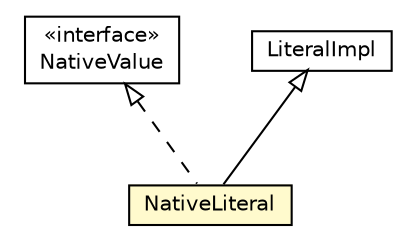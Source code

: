 #!/usr/local/bin/dot
#
# Class diagram 
# Generated by UMLGraph version R5_6-24-gf6e263 (http://www.umlgraph.org/)
#

digraph G {
	edge [fontname="Helvetica",fontsize=10,labelfontname="Helvetica",labelfontsize=10];
	node [fontname="Helvetica",fontsize=10,shape=plaintext];
	nodesep=0.25;
	ranksep=0.5;
	// org.universAAL.context.sesame.sail.model.NativeValue
	c5940876 [label=<<table title="org.universAAL.context.sesame.sail.model.NativeValue" border="0" cellborder="1" cellspacing="0" cellpadding="2" port="p" href="./NativeValue.html">
		<tr><td><table border="0" cellspacing="0" cellpadding="1">
<tr><td align="center" balign="center"> &#171;interface&#187; </td></tr>
<tr><td align="center" balign="center"> NativeValue </td></tr>
		</table></td></tr>
		</table>>, URL="./NativeValue.html", fontname="Helvetica", fontcolor="black", fontsize=10.0];
	// org.universAAL.context.sesame.sail.model.NativeLiteral
	c5940877 [label=<<table title="org.universAAL.context.sesame.sail.model.NativeLiteral" border="0" cellborder="1" cellspacing="0" cellpadding="2" port="p" bgcolor="lemonChiffon" href="./NativeLiteral.html">
		<tr><td><table border="0" cellspacing="0" cellpadding="1">
<tr><td align="center" balign="center"> NativeLiteral </td></tr>
		</table></td></tr>
		</table>>, URL="./NativeLiteral.html", fontname="Helvetica", fontcolor="black", fontsize=10.0];
	//org.universAAL.context.sesame.sail.model.NativeLiteral extends org.openrdf.model.impl.LiteralImpl
	c5942371:p -> c5940877:p [dir=back,arrowtail=empty];
	//org.universAAL.context.sesame.sail.model.NativeLiteral implements org.universAAL.context.sesame.sail.model.NativeValue
	c5940876:p -> c5940877:p [dir=back,arrowtail=empty,style=dashed];
	// org.openrdf.model.impl.LiteralImpl
	c5942371 [label=<<table title="org.openrdf.model.impl.LiteralImpl" border="0" cellborder="1" cellspacing="0" cellpadding="2" port="p" href="http://java.sun.com/j2se/1.4.2/docs/api/org/openrdf/model/impl/LiteralImpl.html">
		<tr><td><table border="0" cellspacing="0" cellpadding="1">
<tr><td align="center" balign="center"> LiteralImpl </td></tr>
		</table></td></tr>
		</table>>, URL="http://java.sun.com/j2se/1.4.2/docs/api/org/openrdf/model/impl/LiteralImpl.html", fontname="Helvetica", fontcolor="black", fontsize=10.0];
}

